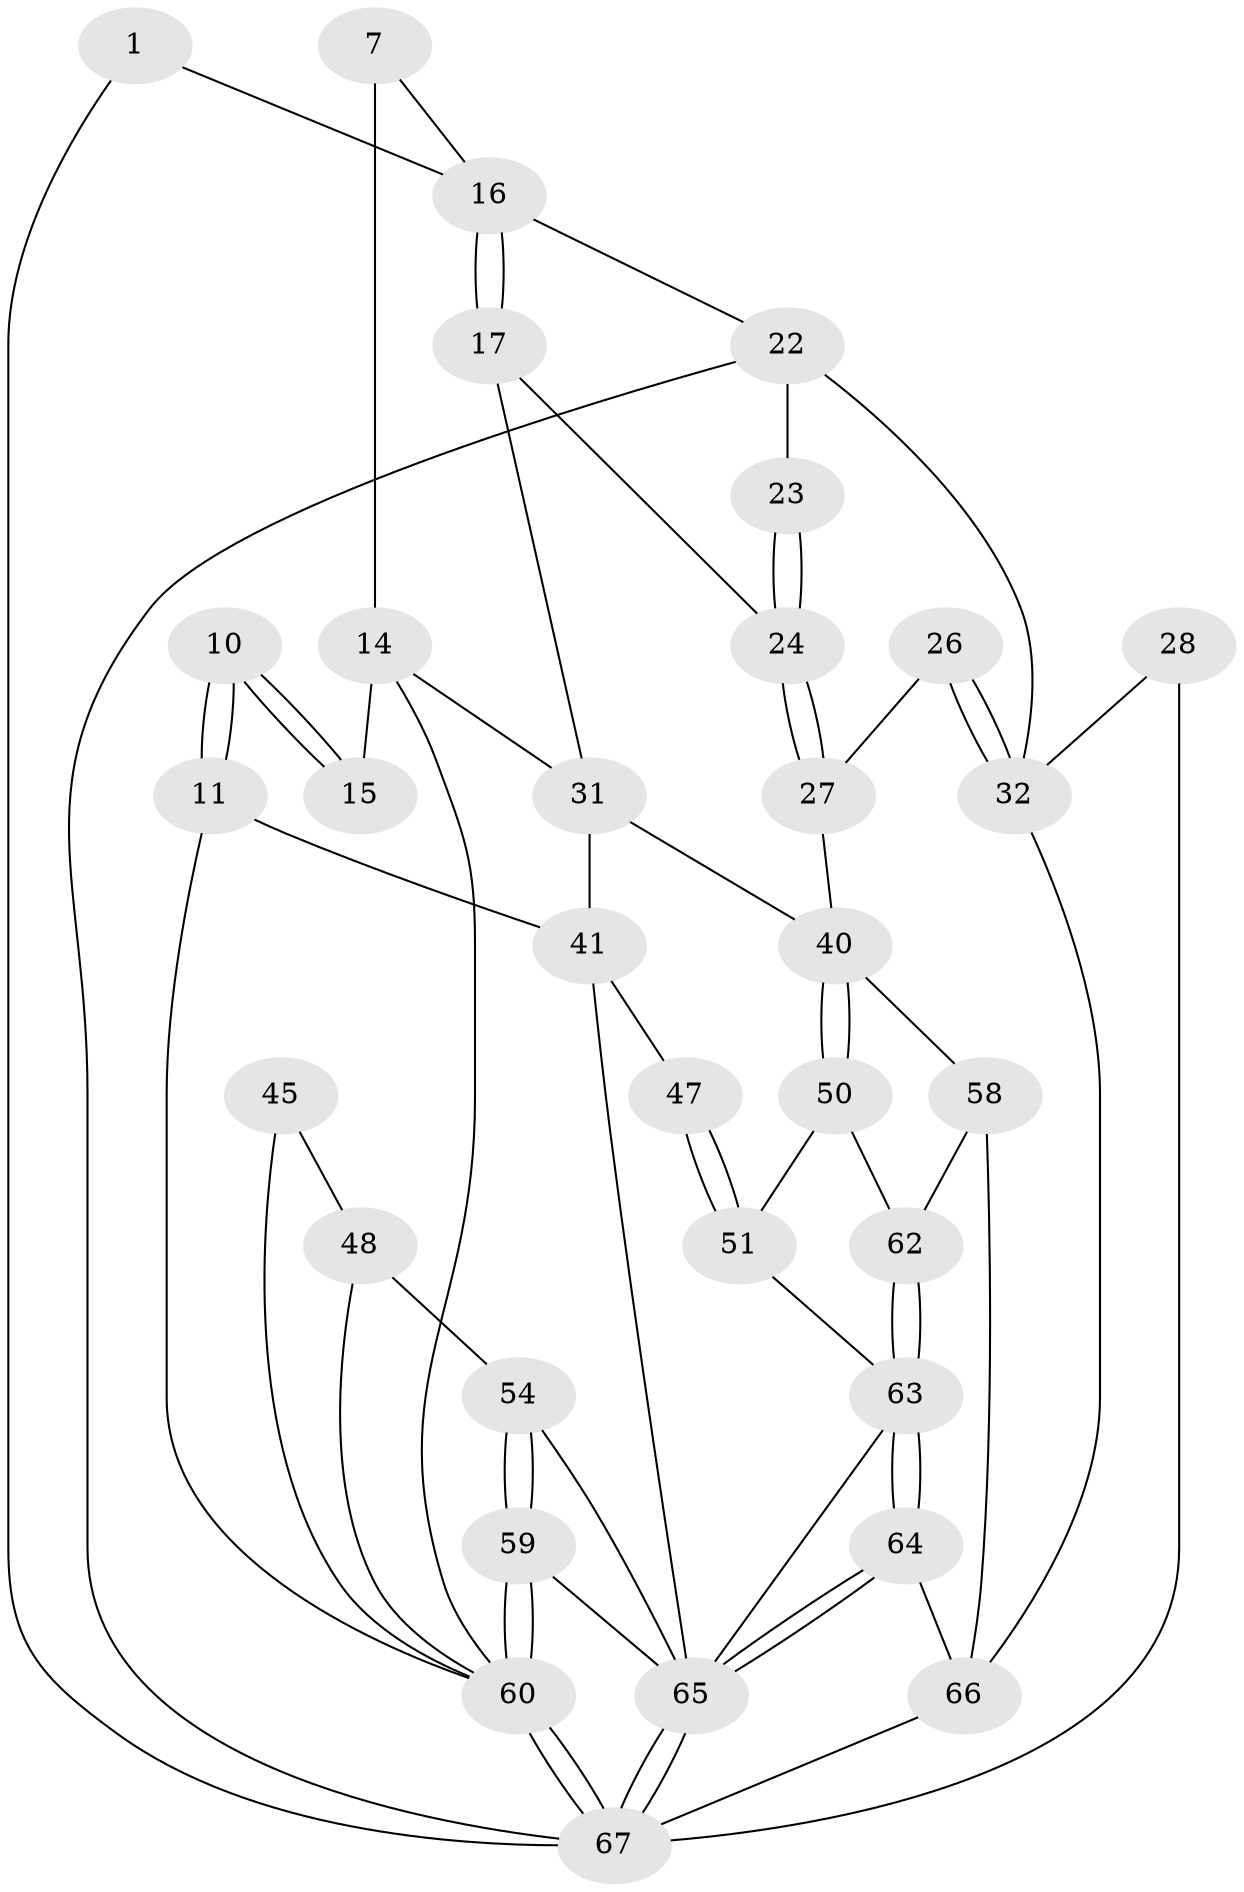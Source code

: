 // original degree distribution, {3: 0.029850746268656716, 5: 0.5373134328358209, 4: 0.23880597014925373, 6: 0.19402985074626866}
// Generated by graph-tools (version 1.1) at 2025/01/03/09/25 05:01:04]
// undirected, 33 vertices, 69 edges
graph export_dot {
graph [start="1"]
  node [color=gray90,style=filled];
  1 [pos="+0.8806004857401418+0"];
  7 [pos="+0.619170709482979+0.23974199960677203"];
  10 [pos="+0.18215012967093833+0.4321329788895598"];
  11 [pos="+0.17996632565097684+0.43306339079243966"];
  14 [pos="+0.5139754979718589+0.38715717980759956",super="+13"];
  15 [pos="+0.43434998236657596+0.3770119562671604",super="+9"];
  16 [pos="+0.7192671375633841+0.2824796252022433",super="+6"];
  17 [pos="+0.6980703231373425+0.3627898052828709"];
  22 [pos="+0.8297127317121514+0.36898582659817775",super="+21"];
  23 [pos="+0.8243480263924837+0.37018138898586633"];
  24 [pos="+0.8028298338066969+0.3835431312484333"];
  26 [pos="+0.815604146739858+0.5375949200510153"];
  27 [pos="+0.7479500346873723+0.5314963302694031"];
  28 [pos="+1+0.2977679301169165"];
  31 [pos="+0.605210467882996+0.5498991885873582",super="+18"];
  32 [pos="+0.8617939624957632+0.5633954685826252",super="+29+25"];
  40 [pos="+0.613159418882145+0.5703106141504359",super="+30"];
  41 [pos="+0.23509832412945555+0.6996779540760533",super="+34+33"];
  45 [pos="+0+0.37091759053045636"];
  47 [pos="+0.36367508294283957+0.7352044819451108"];
  48 [pos="+0+0.7789541696358294",super="+44"];
  50 [pos="+0.444713977405961+0.8251474590705827"];
  51 [pos="+0.39258838254024714+0.7956745443944049"];
  54 [pos="+0.09305393391736375+0.8075386825099414",super="+43"];
  58 [pos="+0.5998461595776288+0.9917091055399787",super="+55"];
  59 [pos="+0.0647079235740469+0.8699719911087755"];
  60 [pos="+0+0.9926707428764326",super="+49+46"];
  62 [pos="+0.46152249643976695+0.8569962579829057",super="+56"];
  63 [pos="+0.3065419175748003+1",super="+52"];
  64 [pos="+0.2990704371384662+1"];
  65 [pos="+0+1",super="+61+53"];
  66 [pos="+0.6941036317658711+1",super="+57"];
  67 [pos="+0+1",super="+36"];
  1 -- 16;
  1 -- 67;
  7 -- 16;
  7 -- 14 [weight=2];
  10 -- 11;
  10 -- 11;
  10 -- 15 [weight=2];
  10 -- 15;
  11 -- 41;
  11 -- 60;
  14 -- 15 [weight=2];
  14 -- 31;
  14 -- 60;
  16 -- 17;
  16 -- 17;
  16 -- 22;
  17 -- 24;
  17 -- 31;
  22 -- 23 [weight=2];
  22 -- 32;
  22 -- 67;
  23 -- 24;
  23 -- 24;
  24 -- 27;
  24 -- 27;
  26 -- 27;
  26 -- 32 [weight=2];
  26 -- 32;
  27 -- 40;
  28 -- 32;
  28 -- 67 [weight=2];
  31 -- 40;
  31 -- 41;
  32 -- 66;
  40 -- 50;
  40 -- 50;
  40 -- 58;
  41 -- 47 [weight=2];
  41 -- 65;
  45 -- 48;
  45 -- 60 [weight=2];
  47 -- 51;
  47 -- 51;
  48 -- 54 [weight=2];
  48 -- 60;
  50 -- 51;
  50 -- 62;
  51 -- 63;
  54 -- 59;
  54 -- 59;
  54 -- 65;
  58 -- 62 [weight=2];
  58 -- 66 [weight=2];
  59 -- 60;
  59 -- 60;
  59 -- 65;
  60 -- 67 [weight=3];
  60 -- 67;
  62 -- 63;
  62 -- 63;
  63 -- 64;
  63 -- 64;
  63 -- 65;
  64 -- 65;
  64 -- 65;
  64 -- 66;
  65 -- 67;
  65 -- 67;
  66 -- 67 [weight=2];
}
